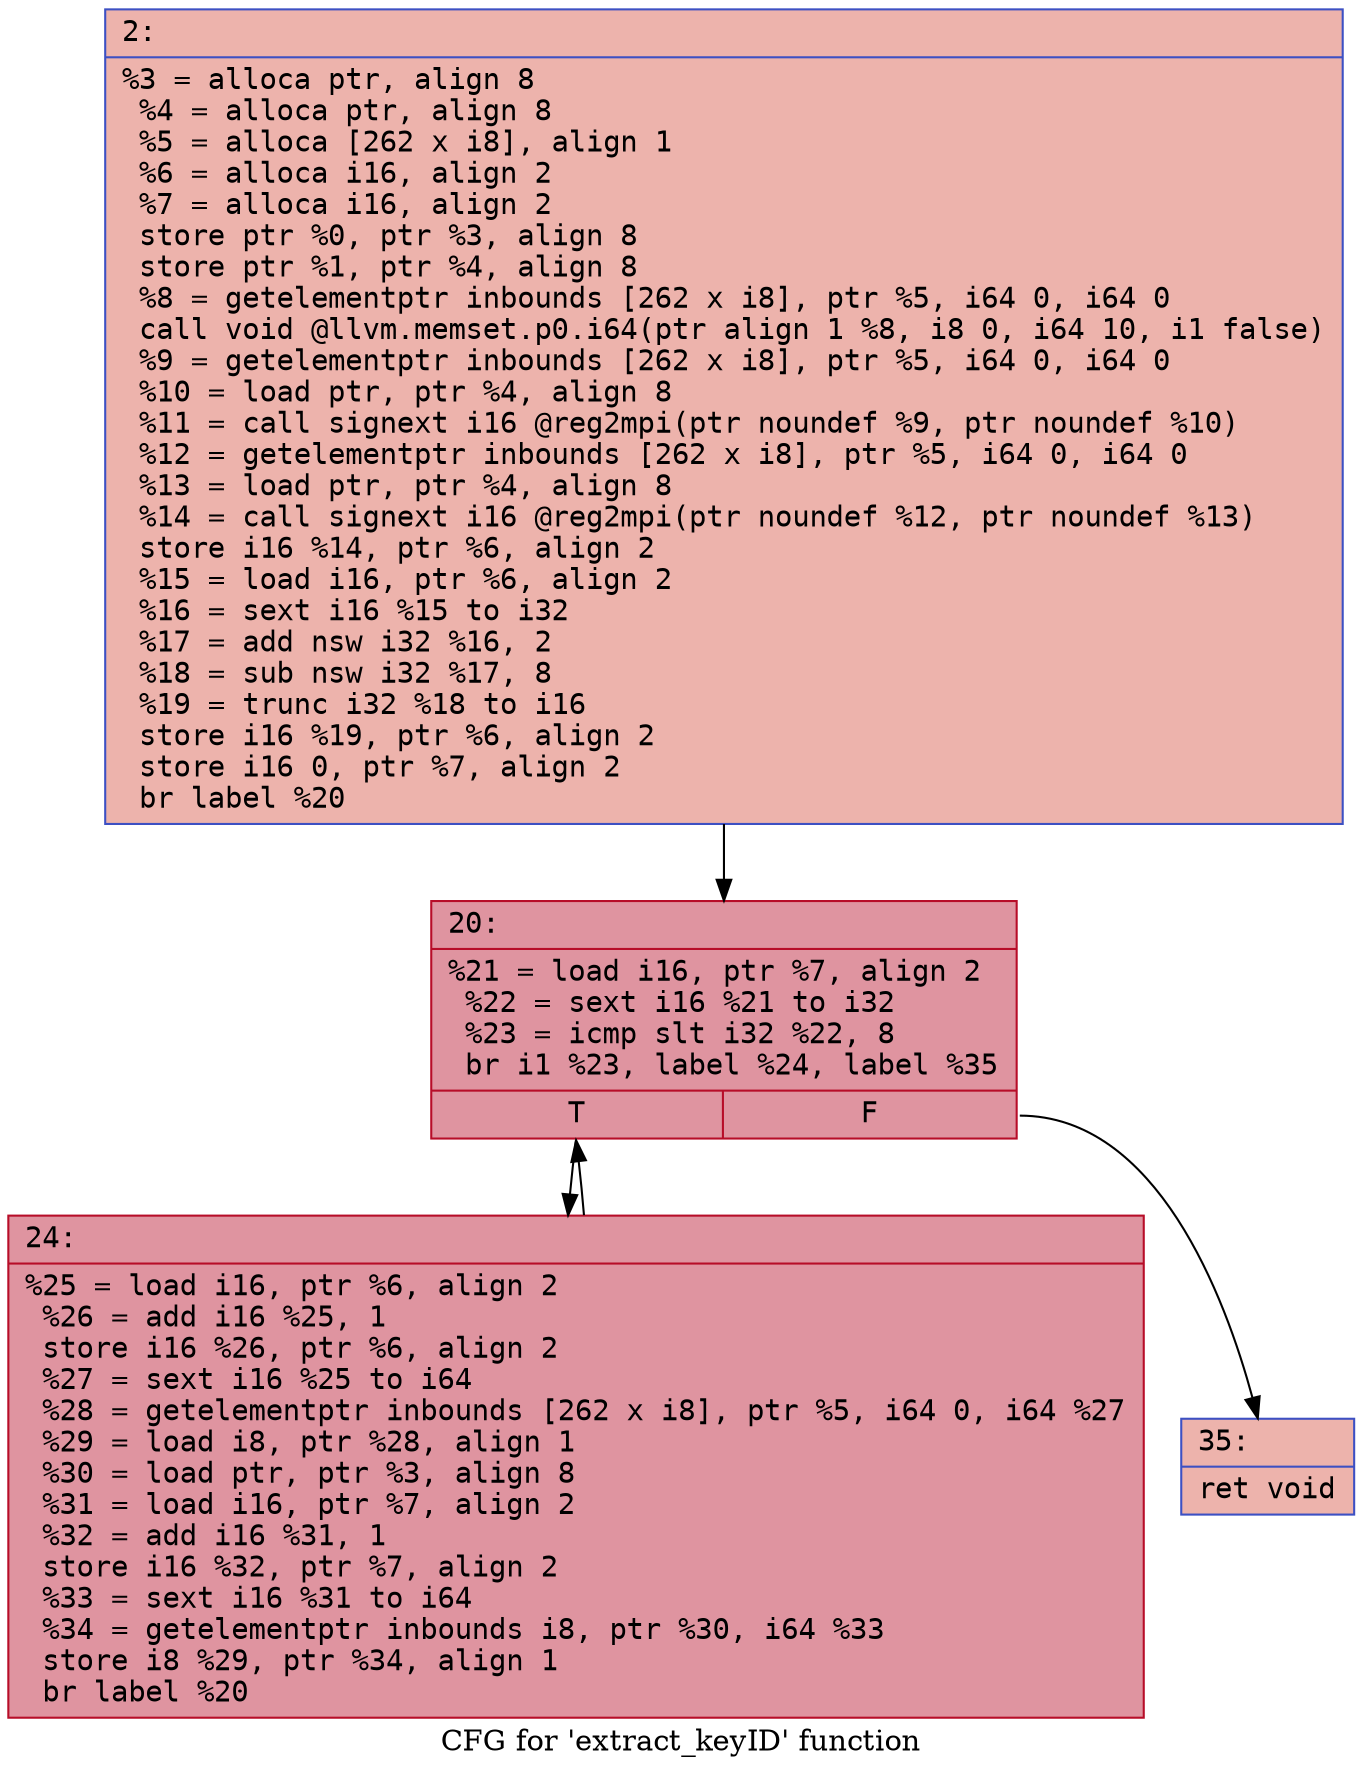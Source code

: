 digraph "CFG for 'extract_keyID' function" {
	label="CFG for 'extract_keyID' function";

	Node0x6000011f72f0 [shape=record,color="#3d50c3ff", style=filled, fillcolor="#d6524470" fontname="Courier",label="{2:\l|  %3 = alloca ptr, align 8\l  %4 = alloca ptr, align 8\l  %5 = alloca [262 x i8], align 1\l  %6 = alloca i16, align 2\l  %7 = alloca i16, align 2\l  store ptr %0, ptr %3, align 8\l  store ptr %1, ptr %4, align 8\l  %8 = getelementptr inbounds [262 x i8], ptr %5, i64 0, i64 0\l  call void @llvm.memset.p0.i64(ptr align 1 %8, i8 0, i64 10, i1 false)\l  %9 = getelementptr inbounds [262 x i8], ptr %5, i64 0, i64 0\l  %10 = load ptr, ptr %4, align 8\l  %11 = call signext i16 @reg2mpi(ptr noundef %9, ptr noundef %10)\l  %12 = getelementptr inbounds [262 x i8], ptr %5, i64 0, i64 0\l  %13 = load ptr, ptr %4, align 8\l  %14 = call signext i16 @reg2mpi(ptr noundef %12, ptr noundef %13)\l  store i16 %14, ptr %6, align 2\l  %15 = load i16, ptr %6, align 2\l  %16 = sext i16 %15 to i32\l  %17 = add nsw i32 %16, 2\l  %18 = sub nsw i32 %17, 8\l  %19 = trunc i32 %18 to i16\l  store i16 %19, ptr %6, align 2\l  store i16 0, ptr %7, align 2\l  br label %20\l}"];
	Node0x6000011f72f0 -> Node0x6000011f7340[tooltip="2 -> 20\nProbability 100.00%" ];
	Node0x6000011f7340 [shape=record,color="#b70d28ff", style=filled, fillcolor="#b70d2870" fontname="Courier",label="{20:\l|  %21 = load i16, ptr %7, align 2\l  %22 = sext i16 %21 to i32\l  %23 = icmp slt i32 %22, 8\l  br i1 %23, label %24, label %35\l|{<s0>T|<s1>F}}"];
	Node0x6000011f7340:s0 -> Node0x6000011f7390[tooltip="20 -> 24\nProbability 96.88%" ];
	Node0x6000011f7340:s1 -> Node0x6000011f73e0[tooltip="20 -> 35\nProbability 3.12%" ];
	Node0x6000011f7390 [shape=record,color="#b70d28ff", style=filled, fillcolor="#b70d2870" fontname="Courier",label="{24:\l|  %25 = load i16, ptr %6, align 2\l  %26 = add i16 %25, 1\l  store i16 %26, ptr %6, align 2\l  %27 = sext i16 %25 to i64\l  %28 = getelementptr inbounds [262 x i8], ptr %5, i64 0, i64 %27\l  %29 = load i8, ptr %28, align 1\l  %30 = load ptr, ptr %3, align 8\l  %31 = load i16, ptr %7, align 2\l  %32 = add i16 %31, 1\l  store i16 %32, ptr %7, align 2\l  %33 = sext i16 %31 to i64\l  %34 = getelementptr inbounds i8, ptr %30, i64 %33\l  store i8 %29, ptr %34, align 1\l  br label %20\l}"];
	Node0x6000011f7390 -> Node0x6000011f7340[tooltip="24 -> 20\nProbability 100.00%" ];
	Node0x6000011f73e0 [shape=record,color="#3d50c3ff", style=filled, fillcolor="#d6524470" fontname="Courier",label="{35:\l|  ret void\l}"];
}
